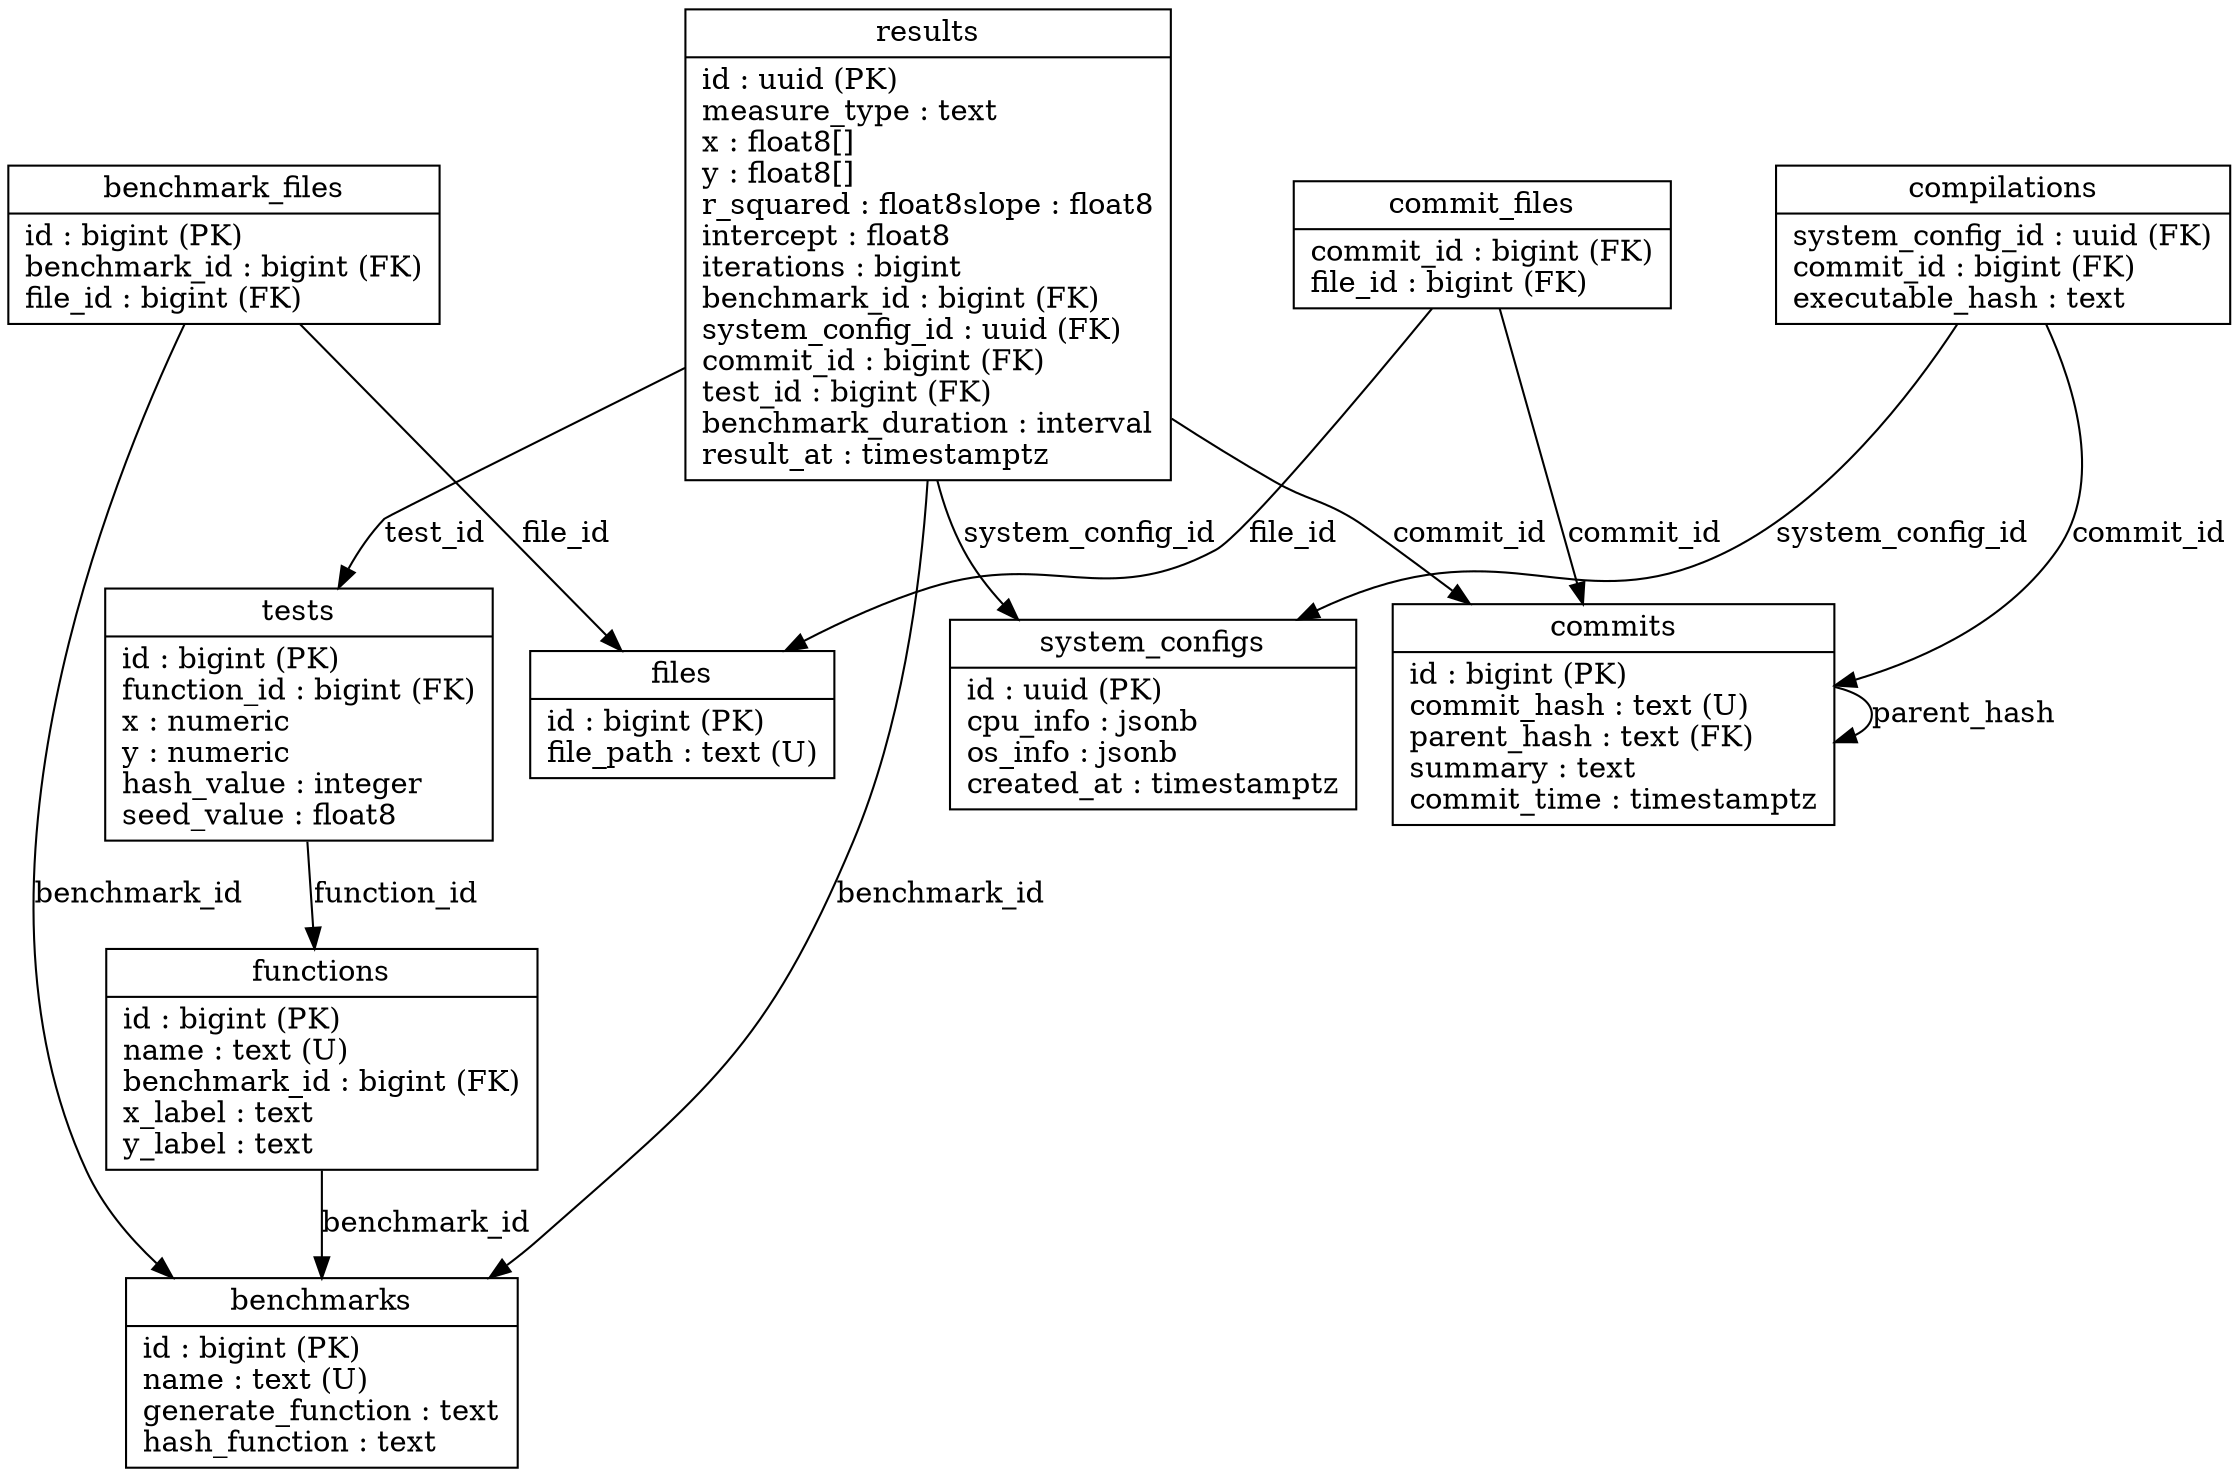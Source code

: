 digraph pg_catbench {
    node [shape=record];

    benchmark_files [label="{benchmark_files|id : bigint (PK)\lbenchmark_id : bigint (FK)\lfile_id : bigint (FK)\l}"];
    benchmarks [label="{benchmarks|id : bigint (PK)\lname : text (U)\lgenerate_function : text\lhash_function : text\l}"];
    commit_files [label="{commit_files|commit_id : bigint (FK)\lfile_id : bigint (FK)\l}"];
    commits [label="{commits|id : bigint (PK)\lcommit_hash : text (U)\lparent_hash : text (FK)\lsummary : text\lcommit_time : timestamptz\l}"];
    compilations [label="{compilations|system_config_id : uuid (FK)\lcommit_id : bigint (FK)\lexecutable_hash : text\l}"];
    files [label="{files|id : bigint (PK)\lfile_path : text (U)\l}"];
    functions [label="{functions|id : bigint (PK)\lname : text (U)\lbenchmark_id : bigint (FK)\lx_label : text\ly_label : text\l}"];
    results [label="{results|id : uuid (PK)\lmeasure_type : text\lx : float8[]\ly : float8[]\lr_squared : float8\slope : float8\lintercept : float8\literations : bigint\lbenchmark_id : bigint (FK)\lsystem_config_id : uuid (FK)\lcommit_id : bigint (FK)\ltest_id : bigint (FK)\lbenchmark_duration : interval\lresult_at : timestamptz\l}"];
    system_configs [label="{system_configs|id : uuid (PK)\lcpu_info : jsonb\los_info : jsonb\lcreated_at : timestamptz\l}"];
    tests [label="{tests|id : bigint (PK)\lfunction_id : bigint (FK)\lx : numeric\ly : numeric\lhash_value : integer\lseed_value : float8\l}"];

    // Relationships
    benchmark_files -> benchmarks [label="benchmark_id"];
    benchmark_files -> files [label="file_id"];
    commit_files -> commits [label="commit_id"];
    commit_files -> files [label="file_id"];
    commits -> commits [label="parent_hash"];
    compilations -> system_configs [label="system_config_id"];
    compilations -> commits [label="commit_id"];
    functions -> benchmarks [label="benchmark_id"];
    results -> tests [label="test_id"];
    results -> benchmarks [label="benchmark_id"];
    results -> system_configs [label="system_config_id"];
    results -> commits [label="commit_id"];
    tests -> functions [label="function_id"];
}

